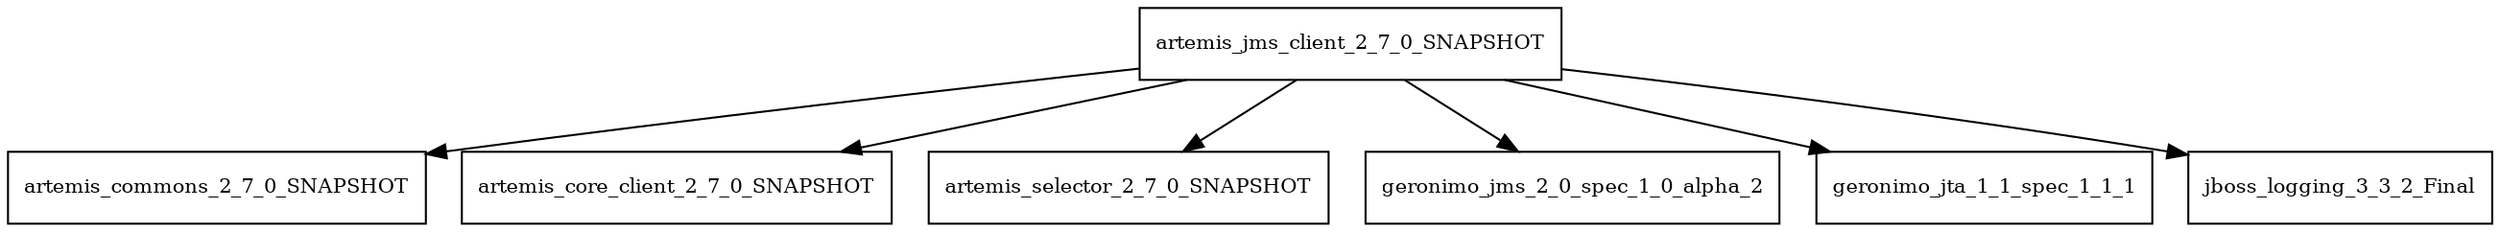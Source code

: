 digraph artemis_jms_client_2_7_0_SNAPSHOT_dependencies {
  node [shape = box, fontsize=10.0];
  artemis_jms_client_2_7_0_SNAPSHOT -> artemis_commons_2_7_0_SNAPSHOT;
  artemis_jms_client_2_7_0_SNAPSHOT -> artemis_core_client_2_7_0_SNAPSHOT;
  artemis_jms_client_2_7_0_SNAPSHOT -> artemis_selector_2_7_0_SNAPSHOT;
  artemis_jms_client_2_7_0_SNAPSHOT -> geronimo_jms_2_0_spec_1_0_alpha_2;
  artemis_jms_client_2_7_0_SNAPSHOT -> geronimo_jta_1_1_spec_1_1_1;
  artemis_jms_client_2_7_0_SNAPSHOT -> jboss_logging_3_3_2_Final;
}
